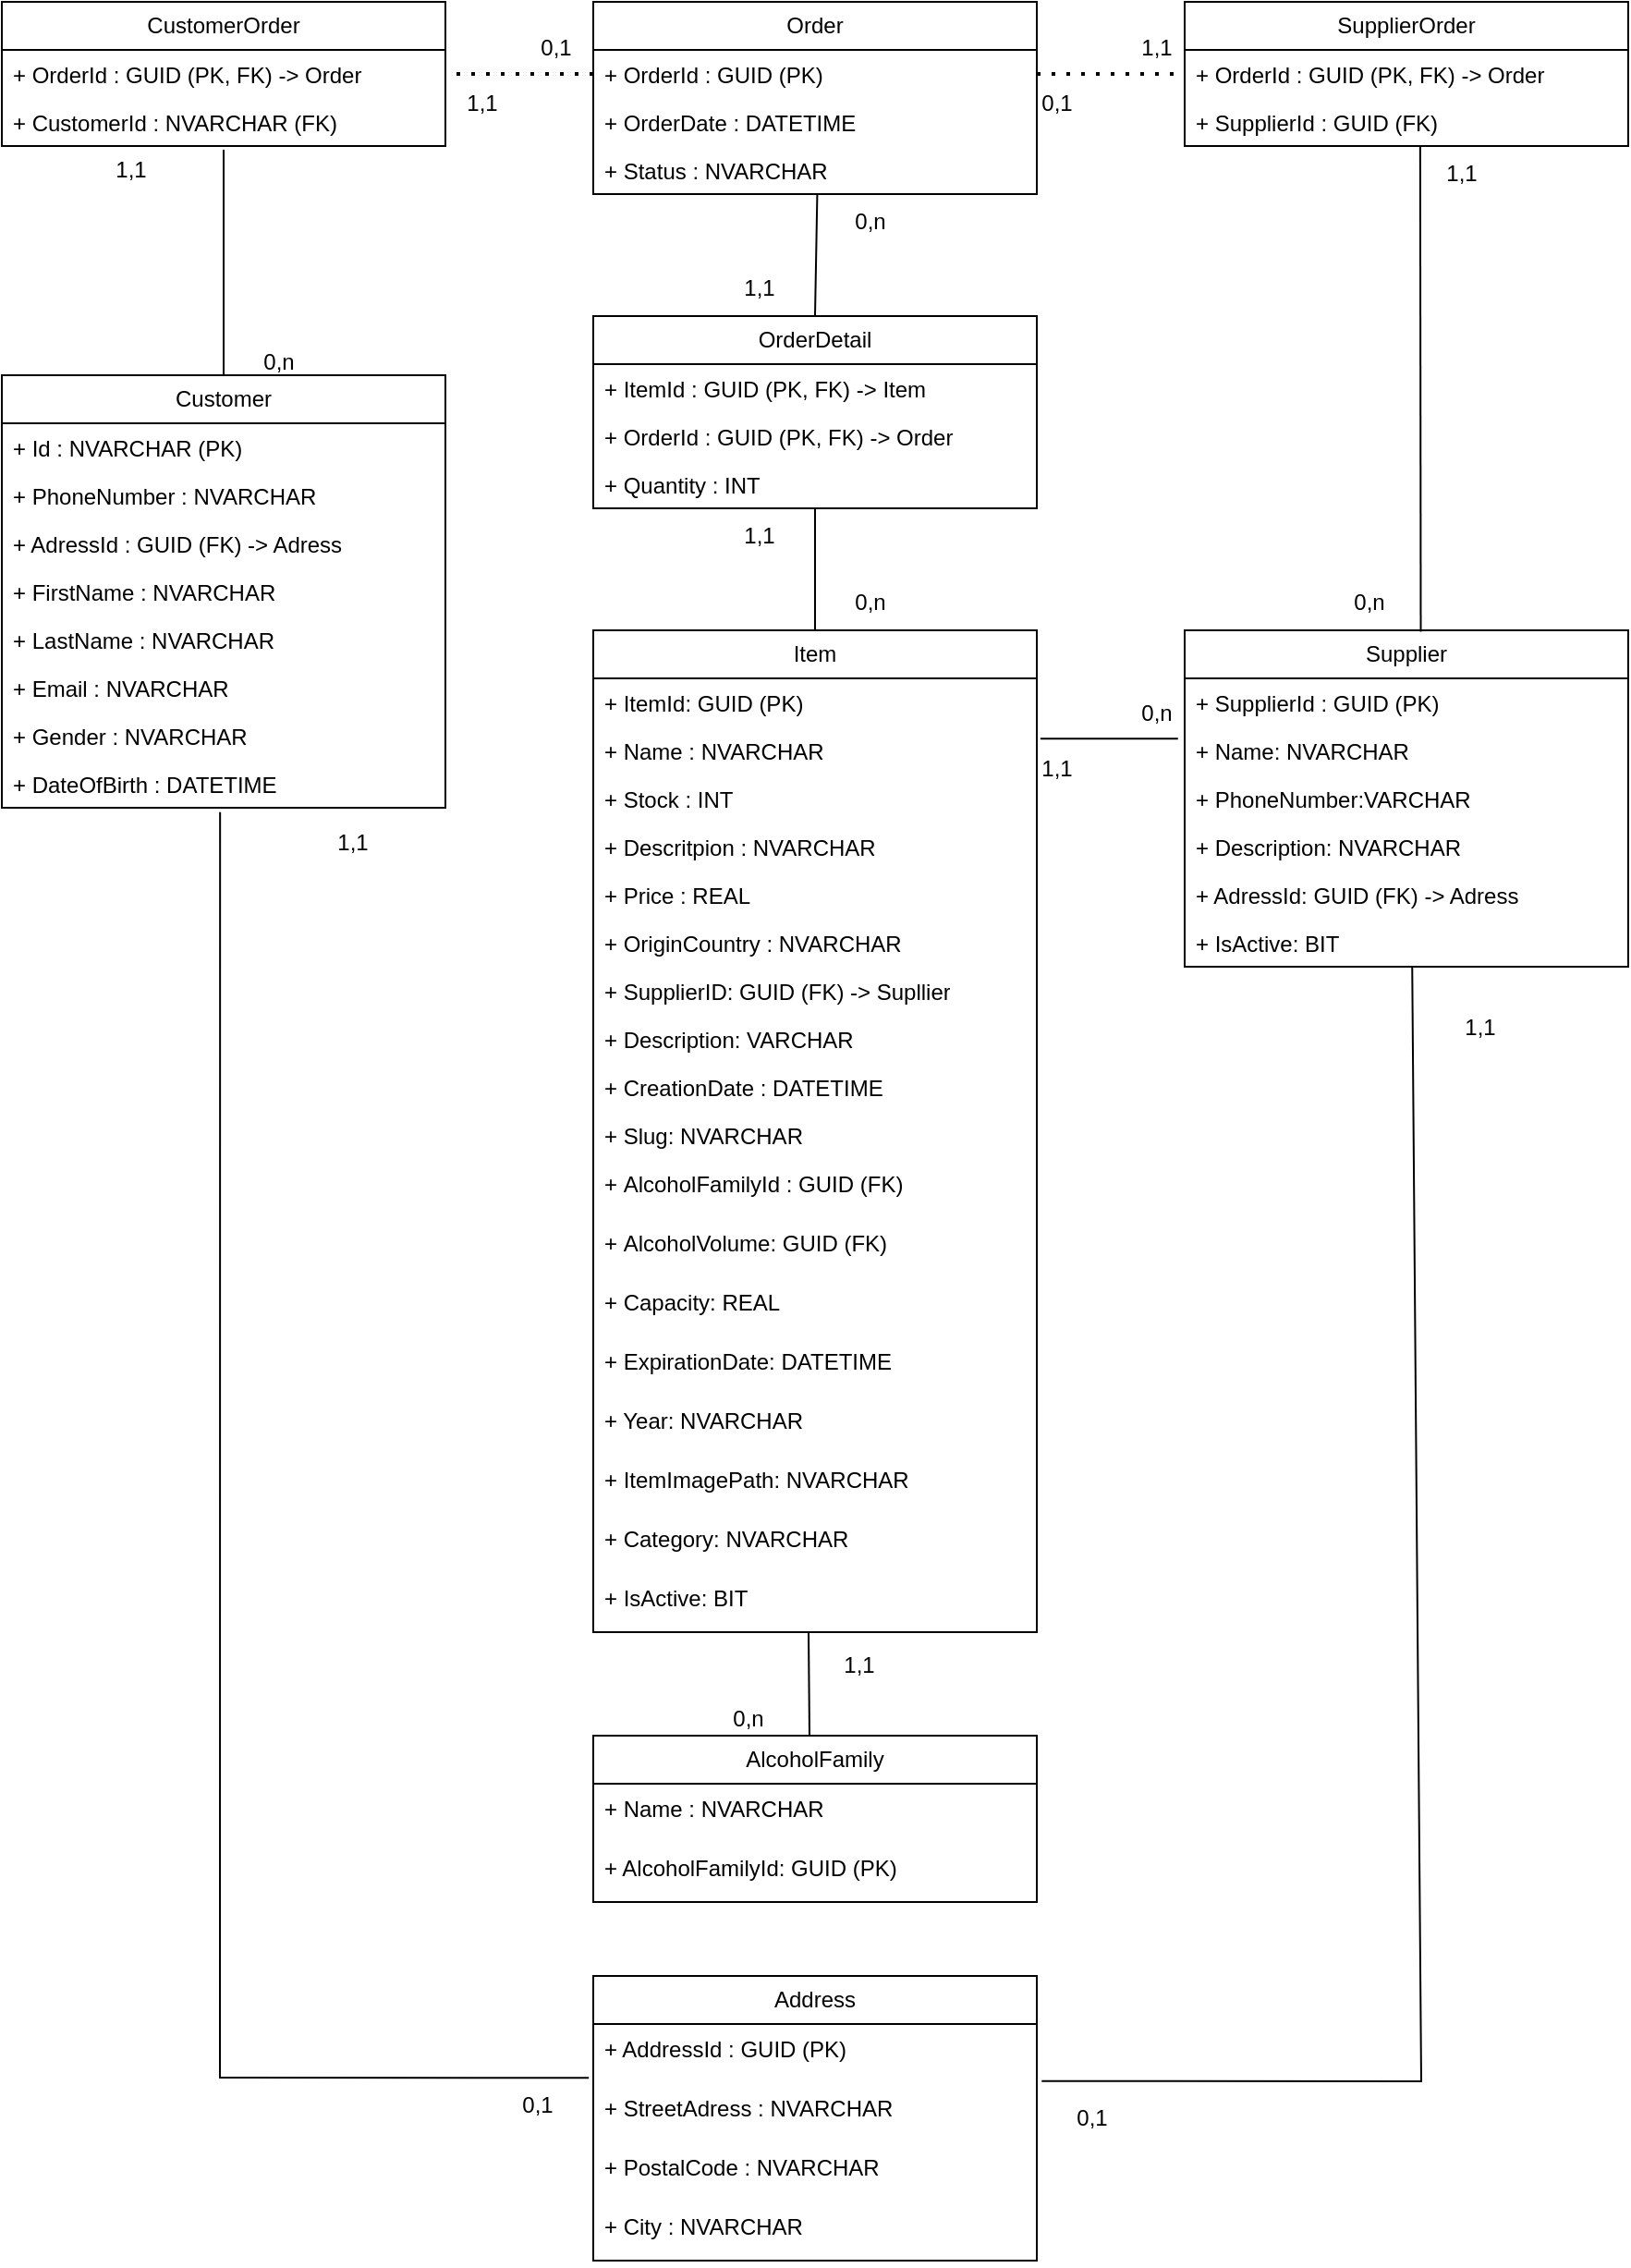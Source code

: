 <mxfile version="24.8.0">
  <diagram name="Page-1" id="7V2fJtxmuGw99Q81TMN9">
    <mxGraphModel dx="2327" dy="1926" grid="1" gridSize="10" guides="1" tooltips="1" connect="1" arrows="1" fold="1" page="1" pageScale="1" pageWidth="827" pageHeight="1169" math="0" shadow="0">
      <root>
        <mxCell id="0" />
        <mxCell id="1" parent="0" />
        <mxCell id="0V8ySIExLodoVEiCG3C2-1" value="Customer" style="swimlane;fontStyle=0;childLayout=stackLayout;horizontal=1;startSize=26;fillColor=none;horizontalStack=0;resizeParent=1;resizeParentMax=0;resizeLast=0;collapsible=1;marginBottom=0;whiteSpace=wrap;html=1;" parent="1" vertex="1">
          <mxGeometry x="-40" y="162" width="240" height="234" as="geometry">
            <mxRectangle x="120" y="130" width="80" height="30" as="alternateBounds" />
          </mxGeometry>
        </mxCell>
        <mxCell id="0V8ySIExLodoVEiCG3C2-2" value="+ Id : NVARCHAR (PK)" style="text;strokeColor=none;fillColor=none;align=left;verticalAlign=top;spacingLeft=4;spacingRight=4;overflow=hidden;rotatable=0;points=[[0,0.5],[1,0.5]];portConstraint=eastwest;whiteSpace=wrap;html=1;" parent="0V8ySIExLodoVEiCG3C2-1" vertex="1">
          <mxGeometry y="26" width="240" height="26" as="geometry" />
        </mxCell>
        <mxCell id="0V8ySIExLodoVEiCG3C2-88" value="+ PhoneNumber : NVARCHAR" style="text;strokeColor=none;fillColor=none;align=left;verticalAlign=top;spacingLeft=4;spacingRight=4;overflow=hidden;rotatable=0;points=[[0,0.5],[1,0.5]];portConstraint=eastwest;whiteSpace=wrap;html=1;" parent="0V8ySIExLodoVEiCG3C2-1" vertex="1">
          <mxGeometry y="52" width="240" height="26" as="geometry" />
        </mxCell>
        <mxCell id="0V8ySIExLodoVEiCG3C2-63" value="+ AdressId : GUID (FK) -&amp;gt; Adress" style="text;strokeColor=none;fillColor=none;align=left;verticalAlign=top;spacingLeft=4;spacingRight=4;overflow=hidden;rotatable=0;points=[[0,0.5],[1,0.5]];portConstraint=eastwest;whiteSpace=wrap;html=1;" parent="0V8ySIExLodoVEiCG3C2-1" vertex="1">
          <mxGeometry y="78" width="240" height="26" as="geometry" />
        </mxCell>
        <mxCell id="0V8ySIExLodoVEiCG3C2-4" value="+ FirstName : NVARCHAR" style="text;strokeColor=none;fillColor=none;align=left;verticalAlign=top;spacingLeft=4;spacingRight=4;overflow=hidden;rotatable=0;points=[[0,0.5],[1,0.5]];portConstraint=eastwest;whiteSpace=wrap;html=1;" parent="0V8ySIExLodoVEiCG3C2-1" vertex="1">
          <mxGeometry y="104" width="240" height="26" as="geometry" />
        </mxCell>
        <mxCell id="0V8ySIExLodoVEiCG3C2-5" value="+ LastName : NVARCHAR" style="text;strokeColor=none;fillColor=none;align=left;verticalAlign=top;spacingLeft=4;spacingRight=4;overflow=hidden;rotatable=0;points=[[0,0.5],[1,0.5]];portConstraint=eastwest;whiteSpace=wrap;html=1;" parent="0V8ySIExLodoVEiCG3C2-1" vertex="1">
          <mxGeometry y="130" width="240" height="26" as="geometry" />
        </mxCell>
        <mxCell id="0V8ySIExLodoVEiCG3C2-43" value="+ Email : NVARCHAR" style="text;strokeColor=none;fillColor=none;align=left;verticalAlign=top;spacingLeft=4;spacingRight=4;overflow=hidden;rotatable=0;points=[[0,0.5],[1,0.5]];portConstraint=eastwest;whiteSpace=wrap;html=1;" parent="0V8ySIExLodoVEiCG3C2-1" vertex="1">
          <mxGeometry y="156" width="240" height="26" as="geometry" />
        </mxCell>
        <mxCell id="0V8ySIExLodoVEiCG3C2-89" value="+ Gender : NVARCHAR" style="text;strokeColor=none;fillColor=none;align=left;verticalAlign=top;spacingLeft=4;spacingRight=4;overflow=hidden;rotatable=0;points=[[0,0.5],[1,0.5]];portConstraint=eastwest;whiteSpace=wrap;html=1;" parent="0V8ySIExLodoVEiCG3C2-1" vertex="1">
          <mxGeometry y="182" width="240" height="26" as="geometry" />
        </mxCell>
        <mxCell id="0V8ySIExLodoVEiCG3C2-90" value="+ DateOfBirth : DATETIME" style="text;strokeColor=none;fillColor=none;align=left;verticalAlign=top;spacingLeft=4;spacingRight=4;overflow=hidden;rotatable=0;points=[[0,0.5],[1,0.5]];portConstraint=eastwest;whiteSpace=wrap;html=1;" parent="0V8ySIExLodoVEiCG3C2-1" vertex="1">
          <mxGeometry y="208" width="240" height="26" as="geometry" />
        </mxCell>
        <mxCell id="0V8ySIExLodoVEiCG3C2-8" value="Address" style="swimlane;fontStyle=0;childLayout=stackLayout;horizontal=1;startSize=26;fillColor=none;horizontalStack=0;resizeParent=1;resizeParentMax=0;resizeLast=0;collapsible=1;marginBottom=0;whiteSpace=wrap;html=1;" parent="1" vertex="1">
          <mxGeometry x="280" y="1028" width="240" height="154" as="geometry">
            <mxRectangle x="120" y="130" width="80" height="30" as="alternateBounds" />
          </mxGeometry>
        </mxCell>
        <mxCell id="0V8ySIExLodoVEiCG3C2-9" value="+ AddressId : GUID (PK)" style="text;strokeColor=none;fillColor=none;align=left;verticalAlign=top;spacingLeft=4;spacingRight=4;overflow=hidden;rotatable=0;points=[[0,0.5],[1,0.5]];portConstraint=eastwest;whiteSpace=wrap;html=1;" parent="0V8ySIExLodoVEiCG3C2-8" vertex="1">
          <mxGeometry y="26" width="240" height="32" as="geometry" />
        </mxCell>
        <mxCell id="0V8ySIExLodoVEiCG3C2-10" value="+ StreetAdress : NVARCHAR" style="text;strokeColor=none;fillColor=none;align=left;verticalAlign=top;spacingLeft=4;spacingRight=4;overflow=hidden;rotatable=0;points=[[0,0.5],[1,0.5]];portConstraint=eastwest;whiteSpace=wrap;html=1;" parent="0V8ySIExLodoVEiCG3C2-8" vertex="1">
          <mxGeometry y="58" width="240" height="32" as="geometry" />
        </mxCell>
        <mxCell id="0V8ySIExLodoVEiCG3C2-11" value="+ PostalCode : NVARCHAR" style="text;strokeColor=none;fillColor=none;align=left;verticalAlign=top;spacingLeft=4;spacingRight=4;overflow=hidden;rotatable=0;points=[[0,0.5],[1,0.5]];portConstraint=eastwest;whiteSpace=wrap;html=1;" parent="0V8ySIExLodoVEiCG3C2-8" vertex="1">
          <mxGeometry y="90" width="240" height="32" as="geometry" />
        </mxCell>
        <mxCell id="J-siKovozLCaotCAgBgI-1" value="+ City : NVARCHAR" style="text;strokeColor=none;fillColor=none;align=left;verticalAlign=top;spacingLeft=4;spacingRight=4;overflow=hidden;rotatable=0;points=[[0,0.5],[1,0.5]];portConstraint=eastwest;whiteSpace=wrap;html=1;" parent="0V8ySIExLodoVEiCG3C2-8" vertex="1">
          <mxGeometry y="122" width="240" height="32" as="geometry" />
        </mxCell>
        <mxCell id="0V8ySIExLodoVEiCG3C2-16" value="CustomerOrder" style="swimlane;fontStyle=0;childLayout=stackLayout;horizontal=1;startSize=26;fillColor=none;horizontalStack=0;resizeParent=1;resizeParentMax=0;resizeLast=0;collapsible=1;marginBottom=0;whiteSpace=wrap;html=1;" parent="1" vertex="1">
          <mxGeometry x="-40" y="-40" width="240" height="78" as="geometry">
            <mxRectangle x="120" y="130" width="80" height="30" as="alternateBounds" />
          </mxGeometry>
        </mxCell>
        <mxCell id="0V8ySIExLodoVEiCG3C2-17" value="+ OrderId : GUID (PK, FK) -&amp;gt; Order" style="text;strokeColor=none;fillColor=none;align=left;verticalAlign=top;spacingLeft=4;spacingRight=4;overflow=hidden;rotatable=0;points=[[0,0.5],[1,0.5]];portConstraint=eastwest;whiteSpace=wrap;html=1;" parent="0V8ySIExLodoVEiCG3C2-16" vertex="1">
          <mxGeometry y="26" width="240" height="26" as="geometry" />
        </mxCell>
        <mxCell id="0V8ySIExLodoVEiCG3C2-60" value="&lt;div&gt;+ CustomerId : NVARCHAR (FK)&lt;/div&gt;" style="text;strokeColor=none;fillColor=none;align=left;verticalAlign=top;spacingLeft=4;spacingRight=4;overflow=hidden;rotatable=0;points=[[0,0.5],[1,0.5]];portConstraint=eastwest;whiteSpace=wrap;html=1;" parent="0V8ySIExLodoVEiCG3C2-16" vertex="1">
          <mxGeometry y="52" width="240" height="26" as="geometry" />
        </mxCell>
        <mxCell id="0V8ySIExLodoVEiCG3C2-21" value="OrderDetail" style="swimlane;fontStyle=0;childLayout=stackLayout;horizontal=1;startSize=26;fillColor=none;horizontalStack=0;resizeParent=1;resizeParentMax=0;resizeLast=0;collapsible=1;marginBottom=0;whiteSpace=wrap;html=1;" parent="1" vertex="1">
          <mxGeometry x="280" y="130" width="240" height="104" as="geometry">
            <mxRectangle x="120" y="130" width="80" height="30" as="alternateBounds" />
          </mxGeometry>
        </mxCell>
        <mxCell id="0V8ySIExLodoVEiCG3C2-23" value="+ ItemId : GUID (PK, FK) -&amp;gt; Item" style="text;strokeColor=none;fillColor=none;align=left;verticalAlign=top;spacingLeft=4;spacingRight=4;overflow=hidden;rotatable=0;points=[[0,0.5],[1,0.5]];portConstraint=eastwest;whiteSpace=wrap;html=1;" parent="0V8ySIExLodoVEiCG3C2-21" vertex="1">
          <mxGeometry y="26" width="240" height="26" as="geometry" />
        </mxCell>
        <mxCell id="0V8ySIExLodoVEiCG3C2-22" value="+ OrderId : GUID (PK, FK) -&amp;gt; Order" style="text;strokeColor=none;fillColor=none;align=left;verticalAlign=top;spacingLeft=4;spacingRight=4;overflow=hidden;rotatable=0;points=[[0,0.5],[1,0.5]];portConstraint=eastwest;whiteSpace=wrap;html=1;" parent="0V8ySIExLodoVEiCG3C2-21" vertex="1">
          <mxGeometry y="52" width="240" height="26" as="geometry" />
        </mxCell>
        <mxCell id="0V8ySIExLodoVEiCG3C2-24" value="+ Quantity : INT" style="text;strokeColor=none;fillColor=none;align=left;verticalAlign=top;spacingLeft=4;spacingRight=4;overflow=hidden;rotatable=0;points=[[0,0.5],[1,0.5]];portConstraint=eastwest;whiteSpace=wrap;html=1;" parent="0V8ySIExLodoVEiCG3C2-21" vertex="1">
          <mxGeometry y="78" width="240" height="26" as="geometry" />
        </mxCell>
        <mxCell id="0V8ySIExLodoVEiCG3C2-25" value="Item" style="swimlane;fontStyle=0;childLayout=stackLayout;horizontal=1;startSize=26;fillColor=none;horizontalStack=0;resizeParent=1;resizeParentMax=0;resizeLast=0;collapsible=1;marginBottom=0;whiteSpace=wrap;html=1;" parent="1" vertex="1">
          <mxGeometry x="280" y="300" width="240" height="542" as="geometry">
            <mxRectangle x="120" y="130" width="80" height="30" as="alternateBounds" />
          </mxGeometry>
        </mxCell>
        <mxCell id="0V8ySIExLodoVEiCG3C2-26" value="+ ItemId: GUID (PK)" style="text;strokeColor=none;fillColor=none;align=left;verticalAlign=top;spacingLeft=4;spacingRight=4;overflow=hidden;rotatable=0;points=[[0,0.5],[1,0.5]];portConstraint=eastwest;whiteSpace=wrap;html=1;" parent="0V8ySIExLodoVEiCG3C2-25" vertex="1">
          <mxGeometry y="26" width="240" height="26" as="geometry" />
        </mxCell>
        <mxCell id="0V8ySIExLodoVEiCG3C2-27" value="+ Name : NVARCHAR" style="text;strokeColor=none;fillColor=none;align=left;verticalAlign=top;spacingLeft=4;spacingRight=4;overflow=hidden;rotatable=0;points=[[0,0.5],[1,0.5]];portConstraint=eastwest;whiteSpace=wrap;html=1;" parent="0V8ySIExLodoVEiCG3C2-25" vertex="1">
          <mxGeometry y="52" width="240" height="26" as="geometry" />
        </mxCell>
        <mxCell id="0V8ySIExLodoVEiCG3C2-28" value="&lt;div&gt;+ Stock : INT&lt;/div&gt;&lt;div&gt;&lt;br&gt;&lt;/div&gt;" style="text;strokeColor=none;fillColor=none;align=left;verticalAlign=top;spacingLeft=4;spacingRight=4;overflow=hidden;rotatable=0;points=[[0,0.5],[1,0.5]];portConstraint=eastwest;whiteSpace=wrap;html=1;" parent="0V8ySIExLodoVEiCG3C2-25" vertex="1">
          <mxGeometry y="78" width="240" height="26" as="geometry" />
        </mxCell>
        <mxCell id="J-siKovozLCaotCAgBgI-5" value="&lt;div&gt;+ Descritpion : NVARCHAR&lt;br&gt;&lt;/div&gt;&lt;div&gt;&lt;br&gt;&lt;/div&gt;" style="text;strokeColor=none;fillColor=none;align=left;verticalAlign=top;spacingLeft=4;spacingRight=4;overflow=hidden;rotatable=0;points=[[0,0.5],[1,0.5]];portConstraint=eastwest;whiteSpace=wrap;html=1;" parent="0V8ySIExLodoVEiCG3C2-25" vertex="1">
          <mxGeometry y="104" width="240" height="26" as="geometry" />
        </mxCell>
        <mxCell id="0V8ySIExLodoVEiCG3C2-68" value="&lt;div&gt;+ Price : REAL&lt;/div&gt;&lt;div&gt;&lt;br&gt;&lt;/div&gt;" style="text;strokeColor=none;fillColor=none;align=left;verticalAlign=top;spacingLeft=4;spacingRight=4;overflow=hidden;rotatable=0;points=[[0,0.5],[1,0.5]];portConstraint=eastwest;whiteSpace=wrap;html=1;" parent="0V8ySIExLodoVEiCG3C2-25" vertex="1">
          <mxGeometry y="130" width="240" height="26" as="geometry" />
        </mxCell>
        <mxCell id="0V8ySIExLodoVEiCG3C2-69" value="&lt;div&gt;+ OriginCountry : NVARCHAR&lt;/div&gt;&lt;div&gt;&lt;br&gt;&lt;/div&gt;" style="text;strokeColor=none;fillColor=none;align=left;verticalAlign=top;spacingLeft=4;spacingRight=4;overflow=hidden;rotatable=0;points=[[0,0.5],[1,0.5]];portConstraint=eastwest;whiteSpace=wrap;html=1;" parent="0V8ySIExLodoVEiCG3C2-25" vertex="1">
          <mxGeometry y="156" width="240" height="26" as="geometry" />
        </mxCell>
        <mxCell id="0V8ySIExLodoVEiCG3C2-62" value="&lt;div&gt;+ SupplierID: GUID (FK) -&amp;gt; Supllier&lt;br&gt;&lt;/div&gt;" style="text;strokeColor=none;fillColor=none;align=left;verticalAlign=top;spacingLeft=4;spacingRight=4;overflow=hidden;rotatable=0;points=[[0,0.5],[1,0.5]];portConstraint=eastwest;whiteSpace=wrap;html=1;" parent="0V8ySIExLodoVEiCG3C2-25" vertex="1">
          <mxGeometry y="182" width="240" height="26" as="geometry" />
        </mxCell>
        <mxCell id="0V8ySIExLodoVEiCG3C2-67" value="&lt;div&gt;+ Description: VARCHAR&lt;/div&gt;&lt;div&gt;&lt;br&gt;&lt;/div&gt;" style="text;strokeColor=none;fillColor=none;align=left;verticalAlign=top;spacingLeft=4;spacingRight=4;overflow=hidden;rotatable=0;points=[[0,0.5],[1,0.5]];portConstraint=eastwest;whiteSpace=wrap;html=1;" parent="0V8ySIExLodoVEiCG3C2-25" vertex="1">
          <mxGeometry y="208" width="240" height="26" as="geometry" />
        </mxCell>
        <mxCell id="J-siKovozLCaotCAgBgI-6" value="&lt;div&gt;+ CreationDate : DATETIME&lt;/div&gt;" style="text;strokeColor=none;fillColor=none;align=left;verticalAlign=top;spacingLeft=4;spacingRight=4;overflow=hidden;rotatable=0;points=[[0,0.5],[1,0.5]];portConstraint=eastwest;whiteSpace=wrap;html=1;" parent="0V8ySIExLodoVEiCG3C2-25" vertex="1">
          <mxGeometry y="234" width="240" height="26" as="geometry" />
        </mxCell>
        <mxCell id="J-siKovozLCaotCAgBgI-7" value="&lt;div&gt;+ Slug: NVARCHAR&lt;/div&gt;" style="text;strokeColor=none;fillColor=none;align=left;verticalAlign=top;spacingLeft=4;spacingRight=4;overflow=hidden;rotatable=0;points=[[0,0.5],[1,0.5]];portConstraint=eastwest;whiteSpace=wrap;html=1;" parent="0V8ySIExLodoVEiCG3C2-25" vertex="1">
          <mxGeometry y="260" width="240" height="26" as="geometry" />
        </mxCell>
        <mxCell id="0V8ySIExLodoVEiCG3C2-35" value="+&amp;nbsp;AlcoholFamilyId : GUID (FK)" style="text;strokeColor=none;fillColor=none;align=left;verticalAlign=top;spacingLeft=4;spacingRight=4;overflow=hidden;rotatable=0;points=[[0,0.5],[1,0.5]];portConstraint=eastwest;whiteSpace=wrap;html=1;" parent="0V8ySIExLodoVEiCG3C2-25" vertex="1">
          <mxGeometry y="286" width="240" height="32" as="geometry" />
        </mxCell>
        <mxCell id="J-siKovozLCaotCAgBgI-8" value="+&amp;nbsp;AlcoholVolume: GUID (FK)" style="text;strokeColor=none;fillColor=none;align=left;verticalAlign=top;spacingLeft=4;spacingRight=4;overflow=hidden;rotatable=0;points=[[0,0.5],[1,0.5]];portConstraint=eastwest;whiteSpace=wrap;html=1;" parent="0V8ySIExLodoVEiCG3C2-25" vertex="1">
          <mxGeometry y="318" width="240" height="32" as="geometry" />
        </mxCell>
        <mxCell id="J-siKovozLCaotCAgBgI-9" value="+ Capacity: REAL" style="text;strokeColor=none;fillColor=none;align=left;verticalAlign=top;spacingLeft=4;spacingRight=4;overflow=hidden;rotatable=0;points=[[0,0.5],[1,0.5]];portConstraint=eastwest;whiteSpace=wrap;html=1;" parent="0V8ySIExLodoVEiCG3C2-25" vertex="1">
          <mxGeometry y="350" width="240" height="32" as="geometry" />
        </mxCell>
        <mxCell id="J-siKovozLCaotCAgBgI-10" value="+ ExpirationDate: DATETIME" style="text;strokeColor=none;fillColor=none;align=left;verticalAlign=top;spacingLeft=4;spacingRight=4;overflow=hidden;rotatable=0;points=[[0,0.5],[1,0.5]];portConstraint=eastwest;whiteSpace=wrap;html=1;" parent="0V8ySIExLodoVEiCG3C2-25" vertex="1">
          <mxGeometry y="382" width="240" height="32" as="geometry" />
        </mxCell>
        <mxCell id="J-siKovozLCaotCAgBgI-11" value="+ Year: NVARCHAR" style="text;strokeColor=none;fillColor=none;align=left;verticalAlign=top;spacingLeft=4;spacingRight=4;overflow=hidden;rotatable=0;points=[[0,0.5],[1,0.5]];portConstraint=eastwest;whiteSpace=wrap;html=1;" parent="0V8ySIExLodoVEiCG3C2-25" vertex="1">
          <mxGeometry y="414" width="240" height="32" as="geometry" />
        </mxCell>
        <mxCell id="J-siKovozLCaotCAgBgI-12" value="+ ItemImagePath: NVARCHAR" style="text;strokeColor=none;fillColor=none;align=left;verticalAlign=top;spacingLeft=4;spacingRight=4;overflow=hidden;rotatable=0;points=[[0,0.5],[1,0.5]];portConstraint=eastwest;whiteSpace=wrap;html=1;" parent="0V8ySIExLodoVEiCG3C2-25" vertex="1">
          <mxGeometry y="446" width="240" height="32" as="geometry" />
        </mxCell>
        <mxCell id="J-siKovozLCaotCAgBgI-13" value="+ Category: NVARCHAR" style="text;strokeColor=none;fillColor=none;align=left;verticalAlign=top;spacingLeft=4;spacingRight=4;overflow=hidden;rotatable=0;points=[[0,0.5],[1,0.5]];portConstraint=eastwest;whiteSpace=wrap;html=1;" parent="0V8ySIExLodoVEiCG3C2-25" vertex="1">
          <mxGeometry y="478" width="240" height="32" as="geometry" />
        </mxCell>
        <mxCell id="J-siKovozLCaotCAgBgI-14" value="+ IsActive: BIT" style="text;strokeColor=none;fillColor=none;align=left;verticalAlign=top;spacingLeft=4;spacingRight=4;overflow=hidden;rotatable=0;points=[[0,0.5],[1,0.5]];portConstraint=eastwest;whiteSpace=wrap;html=1;" parent="0V8ySIExLodoVEiCG3C2-25" vertex="1">
          <mxGeometry y="510" width="240" height="32" as="geometry" />
        </mxCell>
        <mxCell id="0V8ySIExLodoVEiCG3C2-30" value="" style="endArrow=none;html=1;rounded=0;entryX=0.5;entryY=1;entryDx=0;entryDy=0;exitX=0.5;exitY=0;exitDx=0;exitDy=0;" parent="1" source="0V8ySIExLodoVEiCG3C2-25" target="0V8ySIExLodoVEiCG3C2-21" edge="1">
          <mxGeometry width="50" height="50" relative="1" as="geometry">
            <mxPoint x="400" y="414" as="sourcePoint" />
            <mxPoint x="400" y="350" as="targetPoint" />
          </mxGeometry>
        </mxCell>
        <mxCell id="0V8ySIExLodoVEiCG3C2-33" value="AlcoholFamily" style="swimlane;fontStyle=0;childLayout=stackLayout;horizontal=1;startSize=26;fillColor=none;horizontalStack=0;resizeParent=1;resizeParentMax=0;resizeLast=0;collapsible=1;marginBottom=0;whiteSpace=wrap;html=1;" parent="1" vertex="1">
          <mxGeometry x="280" y="898" width="240" height="90" as="geometry">
            <mxRectangle x="120" y="130" width="80" height="30" as="alternateBounds" />
          </mxGeometry>
        </mxCell>
        <mxCell id="0V8ySIExLodoVEiCG3C2-87" value="+ Name : NVARCHAR" style="text;strokeColor=none;fillColor=none;align=left;verticalAlign=top;spacingLeft=4;spacingRight=4;overflow=hidden;rotatable=0;points=[[0,0.5],[1,0.5]];portConstraint=eastwest;whiteSpace=wrap;html=1;" parent="0V8ySIExLodoVEiCG3C2-33" vertex="1">
          <mxGeometry y="26" width="240" height="32" as="geometry" />
        </mxCell>
        <mxCell id="J-siKovozLCaotCAgBgI-21" value="+ AlcoholFamilyId: GUID (PK)" style="text;strokeColor=none;fillColor=none;align=left;verticalAlign=top;spacingLeft=4;spacingRight=4;overflow=hidden;rotatable=0;points=[[0,0.5],[1,0.5]];portConstraint=eastwest;whiteSpace=wrap;html=1;" parent="0V8ySIExLodoVEiCG3C2-33" vertex="1">
          <mxGeometry y="58" width="240" height="32" as="geometry" />
        </mxCell>
        <mxCell id="0V8ySIExLodoVEiCG3C2-39" value="Supplier" style="swimlane;fontStyle=0;childLayout=stackLayout;horizontal=1;startSize=26;fillColor=none;horizontalStack=0;resizeParent=1;resizeParentMax=0;resizeLast=0;collapsible=1;marginBottom=0;whiteSpace=wrap;html=1;" parent="1" vertex="1">
          <mxGeometry x="600" y="300" width="240" height="182" as="geometry">
            <mxRectangle x="120" y="130" width="80" height="30" as="alternateBounds" />
          </mxGeometry>
        </mxCell>
        <mxCell id="0V8ySIExLodoVEiCG3C2-40" value="+ SupplierId : GUID (PK)" style="text;strokeColor=none;fillColor=none;align=left;verticalAlign=top;spacingLeft=4;spacingRight=4;overflow=hidden;rotatable=0;points=[[0,0.5],[1,0.5]];portConstraint=eastwest;whiteSpace=wrap;html=1;" parent="0V8ySIExLodoVEiCG3C2-39" vertex="1">
          <mxGeometry y="26" width="240" height="26" as="geometry" />
        </mxCell>
        <mxCell id="0V8ySIExLodoVEiCG3C2-42" value="&lt;div&gt;+ Name: NVARCHAR&lt;br&gt;&lt;/div&gt;" style="text;strokeColor=none;fillColor=none;align=left;verticalAlign=top;spacingLeft=4;spacingRight=4;overflow=hidden;rotatable=0;points=[[0,0.5],[1,0.5]];portConstraint=eastwest;whiteSpace=wrap;html=1;" parent="0V8ySIExLodoVEiCG3C2-39" vertex="1">
          <mxGeometry y="52" width="240" height="26" as="geometry" />
        </mxCell>
        <mxCell id="0V8ySIExLodoVEiCG3C2-143" value="+ PhoneNumber:VARCHAR" style="text;strokeColor=none;fillColor=none;align=left;verticalAlign=top;spacingLeft=4;spacingRight=4;overflow=hidden;rotatable=0;points=[[0,0.5],[1,0.5]];portConstraint=eastwest;whiteSpace=wrap;html=1;" parent="0V8ySIExLodoVEiCG3C2-39" vertex="1">
          <mxGeometry y="78" width="240" height="26" as="geometry" />
        </mxCell>
        <mxCell id="J-siKovozLCaotCAgBgI-2" value="&lt;div&gt;+ Description: NVARCHAR&lt;br&gt;&lt;/div&gt;" style="text;strokeColor=none;fillColor=none;align=left;verticalAlign=top;spacingLeft=4;spacingRight=4;overflow=hidden;rotatable=0;points=[[0,0.5],[1,0.5]];portConstraint=eastwest;whiteSpace=wrap;html=1;" parent="0V8ySIExLodoVEiCG3C2-39" vertex="1">
          <mxGeometry y="104" width="240" height="26" as="geometry" />
        </mxCell>
        <mxCell id="0V8ySIExLodoVEiCG3C2-71" value="&lt;div&gt;+ AdressId: GUID (FK) -&amp;gt; Adress&lt;br&gt;&lt;/div&gt;" style="text;strokeColor=none;fillColor=none;align=left;verticalAlign=top;spacingLeft=4;spacingRight=4;overflow=hidden;rotatable=0;points=[[0,0.5],[1,0.5]];portConstraint=eastwest;whiteSpace=wrap;html=1;" parent="0V8ySIExLodoVEiCG3C2-39" vertex="1">
          <mxGeometry y="130" width="240" height="26" as="geometry" />
        </mxCell>
        <mxCell id="J-siKovozLCaotCAgBgI-3" value="&lt;div&gt;+ IsActive: BIT&lt;br&gt;&lt;/div&gt;" style="text;strokeColor=none;fillColor=none;align=left;verticalAlign=top;spacingLeft=4;spacingRight=4;overflow=hidden;rotatable=0;points=[[0,0.5],[1,0.5]];portConstraint=eastwest;whiteSpace=wrap;html=1;" parent="0V8ySIExLodoVEiCG3C2-39" vertex="1">
          <mxGeometry y="156" width="240" height="26" as="geometry" />
        </mxCell>
        <mxCell id="0V8ySIExLodoVEiCG3C2-46" value="" style="endArrow=none;html=1;rounded=0;entryX=1.008;entryY=0.256;entryDx=0;entryDy=0;exitX=-0.015;exitY=0.256;exitDx=0;exitDy=0;exitPerimeter=0;entryPerimeter=0;" parent="1" source="0V8ySIExLodoVEiCG3C2-42" target="0V8ySIExLodoVEiCG3C2-27" edge="1">
          <mxGeometry width="50" height="50" relative="1" as="geometry">
            <mxPoint x="588.05" y="488.994" as="sourcePoint" />
            <mxPoint x="630" y="324" as="targetPoint" />
          </mxGeometry>
        </mxCell>
        <mxCell id="0V8ySIExLodoVEiCG3C2-47" value="SupplierOrder" style="swimlane;fontStyle=0;childLayout=stackLayout;horizontal=1;startSize=26;fillColor=none;horizontalStack=0;resizeParent=1;resizeParentMax=0;resizeLast=0;collapsible=1;marginBottom=0;whiteSpace=wrap;html=1;" parent="1" vertex="1">
          <mxGeometry x="600" y="-40" width="240" height="78" as="geometry">
            <mxRectangle x="120" y="130" width="80" height="30" as="alternateBounds" />
          </mxGeometry>
        </mxCell>
        <mxCell id="0V8ySIExLodoVEiCG3C2-48" value="+ OrderId : GUID (PK, FK) -&amp;gt; Order" style="text;strokeColor=none;fillColor=none;align=left;verticalAlign=top;spacingLeft=4;spacingRight=4;overflow=hidden;rotatable=0;points=[[0,0.5],[1,0.5]];portConstraint=eastwest;whiteSpace=wrap;html=1;" parent="0V8ySIExLodoVEiCG3C2-47" vertex="1">
          <mxGeometry y="26" width="240" height="26" as="geometry" />
        </mxCell>
        <mxCell id="0V8ySIExLodoVEiCG3C2-61" value="+ SupplierId : GUID (FK)" style="text;strokeColor=none;fillColor=none;align=left;verticalAlign=top;spacingLeft=4;spacingRight=4;overflow=hidden;rotatable=0;points=[[0,0.5],[1,0.5]];portConstraint=eastwest;whiteSpace=wrap;html=1;" parent="0V8ySIExLodoVEiCG3C2-47" vertex="1">
          <mxGeometry y="52" width="240" height="26" as="geometry" />
        </mxCell>
        <mxCell id="0V8ySIExLodoVEiCG3C2-51" value="Order" style="swimlane;fontStyle=0;childLayout=stackLayout;horizontal=1;startSize=26;fillColor=none;horizontalStack=0;resizeParent=1;resizeParentMax=0;resizeLast=0;collapsible=1;marginBottom=0;whiteSpace=wrap;html=1;" parent="1" vertex="1">
          <mxGeometry x="280" y="-40" width="240" height="104" as="geometry">
            <mxRectangle x="120" y="130" width="80" height="30" as="alternateBounds" />
          </mxGeometry>
        </mxCell>
        <mxCell id="0V8ySIExLodoVEiCG3C2-52" value="+ OrderId : GUID (PK)" style="text;strokeColor=none;fillColor=none;align=left;verticalAlign=top;spacingLeft=4;spacingRight=4;overflow=hidden;rotatable=0;points=[[0,0.5],[1,0.5]];portConstraint=eastwest;whiteSpace=wrap;html=1;" parent="0V8ySIExLodoVEiCG3C2-51" vertex="1">
          <mxGeometry y="26" width="240" height="26" as="geometry" />
        </mxCell>
        <mxCell id="0V8ySIExLodoVEiCG3C2-123" value="+ OrderDate : DATETIME " style="text;strokeColor=none;fillColor=none;align=left;verticalAlign=top;spacingLeft=4;spacingRight=4;overflow=hidden;rotatable=0;points=[[0,0.5],[1,0.5]];portConstraint=eastwest;whiteSpace=wrap;html=1;" parent="0V8ySIExLodoVEiCG3C2-51" vertex="1">
          <mxGeometry y="52" width="240" height="26" as="geometry" />
        </mxCell>
        <mxCell id="0V8ySIExLodoVEiCG3C2-124" value="+ Status : NVARCHAR " style="text;strokeColor=none;fillColor=none;align=left;verticalAlign=top;spacingLeft=4;spacingRight=4;overflow=hidden;rotatable=0;points=[[0,0.5],[1,0.5]];portConstraint=eastwest;whiteSpace=wrap;html=1;" parent="0V8ySIExLodoVEiCG3C2-51" vertex="1">
          <mxGeometry y="78" width="240" height="26" as="geometry" />
        </mxCell>
        <mxCell id="0V8ySIExLodoVEiCG3C2-55" value="" style="endArrow=none;dashed=1;html=1;dashPattern=1 3;strokeWidth=2;rounded=0;exitX=1;exitY=0.5;exitDx=0;exitDy=0;entryX=0;entryY=0.5;entryDx=0;entryDy=0;" parent="1" source="0V8ySIExLodoVEiCG3C2-52" target="0V8ySIExLodoVEiCG3C2-48" edge="1">
          <mxGeometry width="50" height="50" relative="1" as="geometry">
            <mxPoint x="400" y="70" as="sourcePoint" />
            <mxPoint x="598" y="9" as="targetPoint" />
          </mxGeometry>
        </mxCell>
        <mxCell id="0V8ySIExLodoVEiCG3C2-56" value="" style="endArrow=none;dashed=1;html=1;dashPattern=1 3;strokeWidth=2;rounded=0;entryX=1;entryY=0.5;entryDx=0;entryDy=0;exitX=0;exitY=0.5;exitDx=0;exitDy=0;" parent="1" source="0V8ySIExLodoVEiCG3C2-52" target="0V8ySIExLodoVEiCG3C2-17" edge="1">
          <mxGeometry width="50" height="50" relative="1" as="geometry">
            <mxPoint x="465" y="90" as="sourcePoint" />
            <mxPoint x="299.946" y="-12.988" as="targetPoint" />
          </mxGeometry>
        </mxCell>
        <mxCell id="0V8ySIExLodoVEiCG3C2-57" value="" style="endArrow=none;html=1;rounded=0;exitX=0.5;exitY=0;exitDx=0;exitDy=0;entryX=0.505;entryY=1.003;entryDx=0;entryDy=0;entryPerimeter=0;" parent="1" source="0V8ySIExLodoVEiCG3C2-21" target="0V8ySIExLodoVEiCG3C2-124" edge="1">
          <mxGeometry width="50" height="50" relative="1" as="geometry">
            <mxPoint x="310" y="160" as="sourcePoint" />
            <mxPoint x="360" y="190" as="targetPoint" />
          </mxGeometry>
        </mxCell>
        <mxCell id="0V8ySIExLodoVEiCG3C2-80" value="" style="endArrow=none;html=1;rounded=0;" parent="1" edge="1">
          <mxGeometry width="50" height="50" relative="1" as="geometry">
            <mxPoint x="396.5" y="842" as="sourcePoint" />
            <mxPoint x="397" y="898" as="targetPoint" />
          </mxGeometry>
        </mxCell>
        <mxCell id="0V8ySIExLodoVEiCG3C2-91" value="1,1" style="text;html=1;align=center;verticalAlign=middle;whiteSpace=wrap;rounded=0;" parent="1" vertex="1">
          <mxGeometry x="120" y="400" width="60" height="30" as="geometry" />
        </mxCell>
        <mxCell id="0V8ySIExLodoVEiCG3C2-93" value="1,1" style="text;html=1;align=center;verticalAlign=middle;whiteSpace=wrap;rounded=0;" parent="1" vertex="1">
          <mxGeometry x="340" y="100" width="60" height="30" as="geometry" />
        </mxCell>
        <mxCell id="0V8ySIExLodoVEiCG3C2-94" value="0,n" style="text;html=1;align=center;verticalAlign=middle;whiteSpace=wrap;rounded=0;" parent="1" vertex="1">
          <mxGeometry x="80" y="140" width="60" height="30" as="geometry" />
        </mxCell>
        <mxCell id="0V8ySIExLodoVEiCG3C2-95" value="1,1" style="text;html=1;align=center;verticalAlign=middle;whiteSpace=wrap;rounded=0;" parent="1" vertex="1">
          <mxGeometry x="555" y="-30" width="60" height="30" as="geometry" />
        </mxCell>
        <mxCell id="0V8ySIExLodoVEiCG3C2-96" value="0,n" style="text;html=1;align=center;verticalAlign=middle;whiteSpace=wrap;rounded=0;" parent="1" vertex="1">
          <mxGeometry x="400" y="64" width="60" height="30" as="geometry" />
        </mxCell>
        <mxCell id="0V8ySIExLodoVEiCG3C2-97" value="1,1" style="text;html=1;align=center;verticalAlign=middle;whiteSpace=wrap;rounded=0;" parent="1" vertex="1">
          <mxGeometry x="340" y="234" width="60" height="30" as="geometry" />
        </mxCell>
        <mxCell id="0V8ySIExLodoVEiCG3C2-98" value="0,n" style="text;html=1;align=center;verticalAlign=middle;whiteSpace=wrap;rounded=0;" parent="1" vertex="1">
          <mxGeometry x="400" y="270" width="60" height="30" as="geometry" />
        </mxCell>
        <mxCell id="0V8ySIExLodoVEiCG3C2-101" value="1,1" style="text;html=1;align=center;verticalAlign=middle;whiteSpace=wrap;rounded=0;" parent="1" vertex="1">
          <mxGeometry x="500.5" y="360" width="60" height="30" as="geometry" />
        </mxCell>
        <mxCell id="0V8ySIExLodoVEiCG3C2-102" value="0,n" style="text;html=1;align=center;verticalAlign=middle;whiteSpace=wrap;rounded=0;" parent="1" vertex="1">
          <mxGeometry x="555" y="330" width="60" height="30" as="geometry" />
        </mxCell>
        <mxCell id="0V8ySIExLodoVEiCG3C2-106" value="1,1" style="text;html=1;align=center;verticalAlign=middle;whiteSpace=wrap;rounded=0;" parent="1" vertex="1">
          <mxGeometry x="394" y="842" width="60" height="36" as="geometry" />
        </mxCell>
        <mxCell id="0V8ySIExLodoVEiCG3C2-111" value="0,n" style="text;html=1;align=center;verticalAlign=middle;whiteSpace=wrap;rounded=0;" parent="1" vertex="1">
          <mxGeometry x="334" y="871" width="60" height="36" as="geometry" />
        </mxCell>
        <mxCell id="0V8ySIExLodoVEiCG3C2-114" value="1,1" style="text;html=1;align=center;verticalAlign=middle;whiteSpace=wrap;rounded=0;" parent="1" vertex="1">
          <mxGeometry x="190" width="60" height="30" as="geometry" />
        </mxCell>
        <mxCell id="0V8ySIExLodoVEiCG3C2-113" value="1,1" style="text;html=1;align=center;verticalAlign=middle;whiteSpace=wrap;rounded=0;" parent="1" vertex="1">
          <mxGeometry x="-10" y="40" width="80" height="22" as="geometry" />
        </mxCell>
        <mxCell id="0V8ySIExLodoVEiCG3C2-117" value="1,1" style="text;html=1;align=center;verticalAlign=middle;whiteSpace=wrap;rounded=0;" parent="1" vertex="1">
          <mxGeometry x="720" y="38" width="60" height="30" as="geometry" />
        </mxCell>
        <mxCell id="0V8ySIExLodoVEiCG3C2-118" value="0,n" style="text;html=1;align=center;verticalAlign=middle;whiteSpace=wrap;rounded=0;" parent="1" vertex="1">
          <mxGeometry x="670" y="270" width="60" height="30" as="geometry" />
        </mxCell>
        <mxCell id="0V8ySIExLodoVEiCG3C2-125" value="1,1" style="text;html=1;align=center;verticalAlign=middle;whiteSpace=wrap;rounded=0;" parent="1" vertex="1">
          <mxGeometry x="730" y="500" width="60" height="30" as="geometry" />
        </mxCell>
        <mxCell id="0V8ySIExLodoVEiCG3C2-127" value="0,1" style="text;html=1;align=center;verticalAlign=middle;whiteSpace=wrap;rounded=0;" parent="1" vertex="1">
          <mxGeometry x="220" y="1080" width="60" height="36" as="geometry" />
        </mxCell>
        <mxCell id="0V8ySIExLodoVEiCG3C2-129" value="" style="endArrow=none;html=1;rounded=0;exitX=0;exitY=0.75;exitDx=0;exitDy=0;" parent="1" source="0V8ySIExLodoVEiCG3C2-94" edge="1">
          <mxGeometry width="50" height="50" relative="1" as="geometry">
            <mxPoint x="330" y="180" as="sourcePoint" />
            <mxPoint x="80" y="40" as="targetPoint" />
          </mxGeometry>
        </mxCell>
        <mxCell id="0V8ySIExLodoVEiCG3C2-131" value="" style="endArrow=none;html=1;rounded=0;exitX=0.587;exitY=0.004;exitDx=0;exitDy=0;exitPerimeter=0;entryX=0.531;entryY=1.016;entryDx=0;entryDy=0;entryPerimeter=0;" parent="1" target="0V8ySIExLodoVEiCG3C2-61" edge="1">
          <mxGeometry width="50" height="50" relative="1" as="geometry">
            <mxPoint x="727.75" y="300.728" as="sourcePoint" />
            <mxPoint x="726.71" y="65.664" as="targetPoint" />
          </mxGeometry>
        </mxCell>
        <mxCell id="0V8ySIExLodoVEiCG3C2-137" value="" style="endArrow=none;html=1;rounded=0;entryX=0.492;entryY=1.093;entryDx=0;entryDy=0;entryPerimeter=0;exitX=-0.01;exitY=-0.09;exitDx=0;exitDy=0;exitPerimeter=0;" parent="1" source="0V8ySIExLodoVEiCG3C2-10" target="0V8ySIExLodoVEiCG3C2-90" edge="1">
          <mxGeometry width="50" height="50" relative="1" as="geometry">
            <mxPoint x="290" y="700" as="sourcePoint" />
            <mxPoint x="340" y="650" as="targetPoint" />
            <Array as="points">
              <mxPoint x="78" y="1083" />
            </Array>
          </mxGeometry>
        </mxCell>
        <mxCell id="0V8ySIExLodoVEiCG3C2-138" value="" style="endArrow=none;html=1;rounded=0;exitX=1.011;exitY=0.964;exitDx=0;exitDy=0;exitPerimeter=0;entryX=0.513;entryY=1.006;entryDx=0;entryDy=0;entryPerimeter=0;" parent="1" source="0V8ySIExLodoVEiCG3C2-9" target="J-siKovozLCaotCAgBgI-3" edge="1">
          <mxGeometry width="50" height="50" relative="1" as="geometry">
            <mxPoint x="460" y="1030" as="sourcePoint" />
            <mxPoint x="723" y="455" as="targetPoint" />
            <Array as="points">
              <mxPoint x="728" y="1085" />
            </Array>
          </mxGeometry>
        </mxCell>
        <mxCell id="0V8ySIExLodoVEiCG3C2-139" value="0,1" style="text;html=1;align=center;verticalAlign=middle;whiteSpace=wrap;rounded=0;" parent="1" vertex="1">
          <mxGeometry x="520" y="1087" width="60" height="36" as="geometry" />
        </mxCell>
        <mxCell id="0V8ySIExLodoVEiCG3C2-140" value="0,1" style="text;html=1;align=center;verticalAlign=middle;whiteSpace=wrap;rounded=0;" parent="1" vertex="1">
          <mxGeometry x="230" y="-30" width="60" height="30" as="geometry" />
        </mxCell>
        <mxCell id="0V8ySIExLodoVEiCG3C2-141" value="0,1" style="text;html=1;align=center;verticalAlign=middle;whiteSpace=wrap;rounded=0;" parent="1" vertex="1">
          <mxGeometry x="500.5" width="60" height="30" as="geometry" />
        </mxCell>
        <mxCell id="J-siKovozLCaotCAgBgI-15" style="edgeStyle=none;curved=1;rounded=0;orthogonalLoop=1;jettySize=auto;html=1;exitX=1;exitY=0.5;exitDx=0;exitDy=0;fontSize=12;startSize=8;endSize=8;" parent="1" source="0V8ySIExLodoVEiCG3C2-139" target="0V8ySIExLodoVEiCG3C2-139" edge="1">
          <mxGeometry relative="1" as="geometry" />
        </mxCell>
      </root>
    </mxGraphModel>
  </diagram>
</mxfile>
